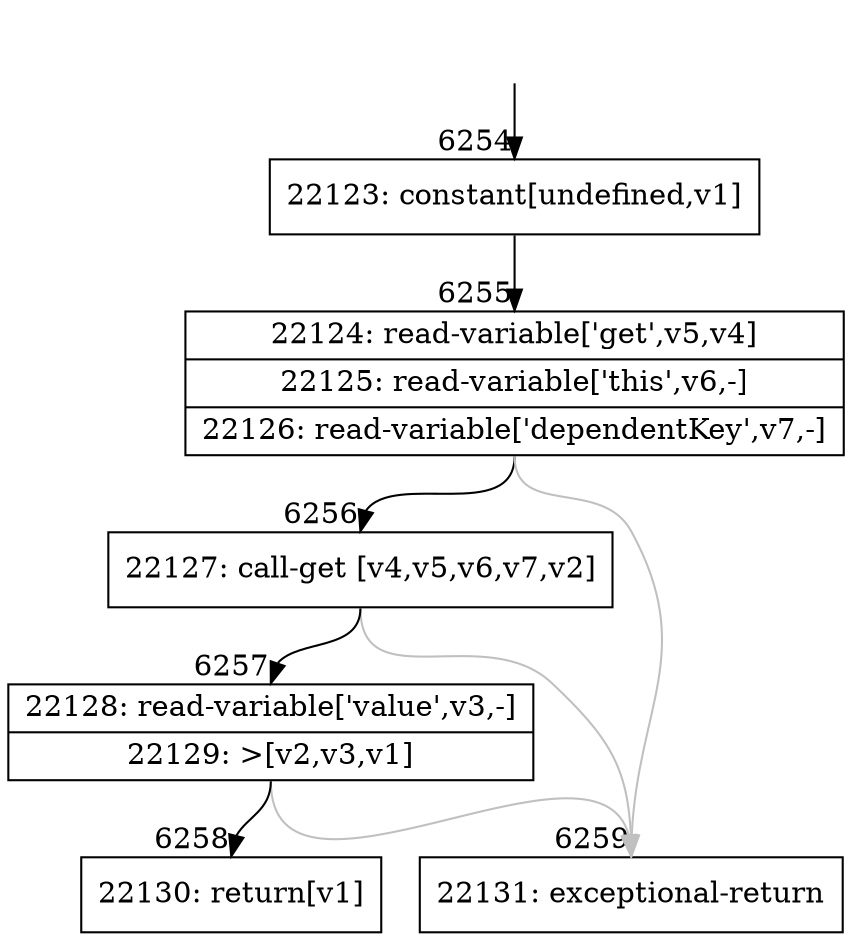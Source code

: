 digraph {
rankdir="TD"
BB_entry510[shape=none,label=""];
BB_entry510 -> BB6254 [tailport=s, headport=n, headlabel="    6254"]
BB6254 [shape=record label="{22123: constant[undefined,v1]}" ] 
BB6254 -> BB6255 [tailport=s, headport=n, headlabel="      6255"]
BB6255 [shape=record label="{22124: read-variable['get',v5,v4]|22125: read-variable['this',v6,-]|22126: read-variable['dependentKey',v7,-]}" ] 
BB6255 -> BB6256 [tailport=s, headport=n, headlabel="      6256"]
BB6255 -> BB6259 [tailport=s, headport=n, color=gray, headlabel="      6259"]
BB6256 [shape=record label="{22127: call-get [v4,v5,v6,v7,v2]}" ] 
BB6256 -> BB6257 [tailport=s, headport=n, headlabel="      6257"]
BB6256 -> BB6259 [tailport=s, headport=n, color=gray]
BB6257 [shape=record label="{22128: read-variable['value',v3,-]|22129: \>[v2,v3,v1]}" ] 
BB6257 -> BB6258 [tailport=s, headport=n, headlabel="      6258"]
BB6257 -> BB6259 [tailport=s, headport=n, color=gray]
BB6258 [shape=record label="{22130: return[v1]}" ] 
BB6259 [shape=record label="{22131: exceptional-return}" ] 
//#$~ 11496
}

